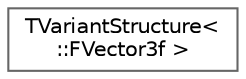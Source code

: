 digraph "Graphical Class Hierarchy"
{
 // INTERACTIVE_SVG=YES
 // LATEX_PDF_SIZE
  bgcolor="transparent";
  edge [fontname=Helvetica,fontsize=10,labelfontname=Helvetica,labelfontsize=10];
  node [fontname=Helvetica,fontsize=10,shape=box,height=0.2,width=0.4];
  rankdir="LR";
  Node0 [id="Node000000",label="TVariantStructure\<\l::FVector3f \>",height=0.2,width=0.4,color="grey40", fillcolor="white", style="filled",URL="$dc/d77/structTVariantStructure_3_1_1FVector3f_01_4.html",tooltip=" "];
}
